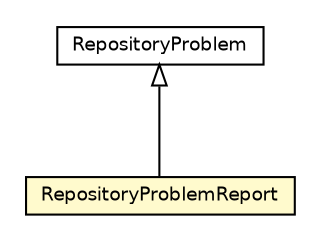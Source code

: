 #!/usr/local/bin/dot
#
# Class diagram 
# Generated by UmlGraph version 4.6 (http://www.spinellis.gr/sw/umlgraph)
#

digraph G {
	edge [fontname="Helvetica",fontsize=10,labelfontname="Helvetica",labelfontsize=10];
	node [fontname="Helvetica",fontsize=10,shape=plaintext];
	// org.apache.maven.archiva.model.RepositoryProblemReport
	c46193 [label=<<table border="0" cellborder="1" cellspacing="0" cellpadding="2" port="p" bgcolor="lemonChiffon" href="./RepositoryProblemReport.html">
		<tr><td><table border="0" cellspacing="0" cellpadding="1">
			<tr><td> RepositoryProblemReport </td></tr>
		</table></td></tr>
		</table>>, fontname="Helvetica", fontcolor="black", fontsize=9.0];
	//org.apache.maven.archiva.model.RepositoryProblemReport extends org.apache.maven.archiva.model.RepositoryProblem
	c46515:p -> c46193:p [dir=back,arrowtail=empty];
	// org.apache.maven.archiva.model.RepositoryProblem
	c46515 [label=<<table border="0" cellborder="1" cellspacing="0" cellpadding="2" port="p" href="http://java.sun.com/j2se/1.4.2/docs/api/org/apache/maven/archiva/model/RepositoryProblem.html">
		<tr><td><table border="0" cellspacing="0" cellpadding="1">
			<tr><td> RepositoryProblem </td></tr>
		</table></td></tr>
		</table>>, fontname="Helvetica", fontcolor="black", fontsize=9.0];
}

